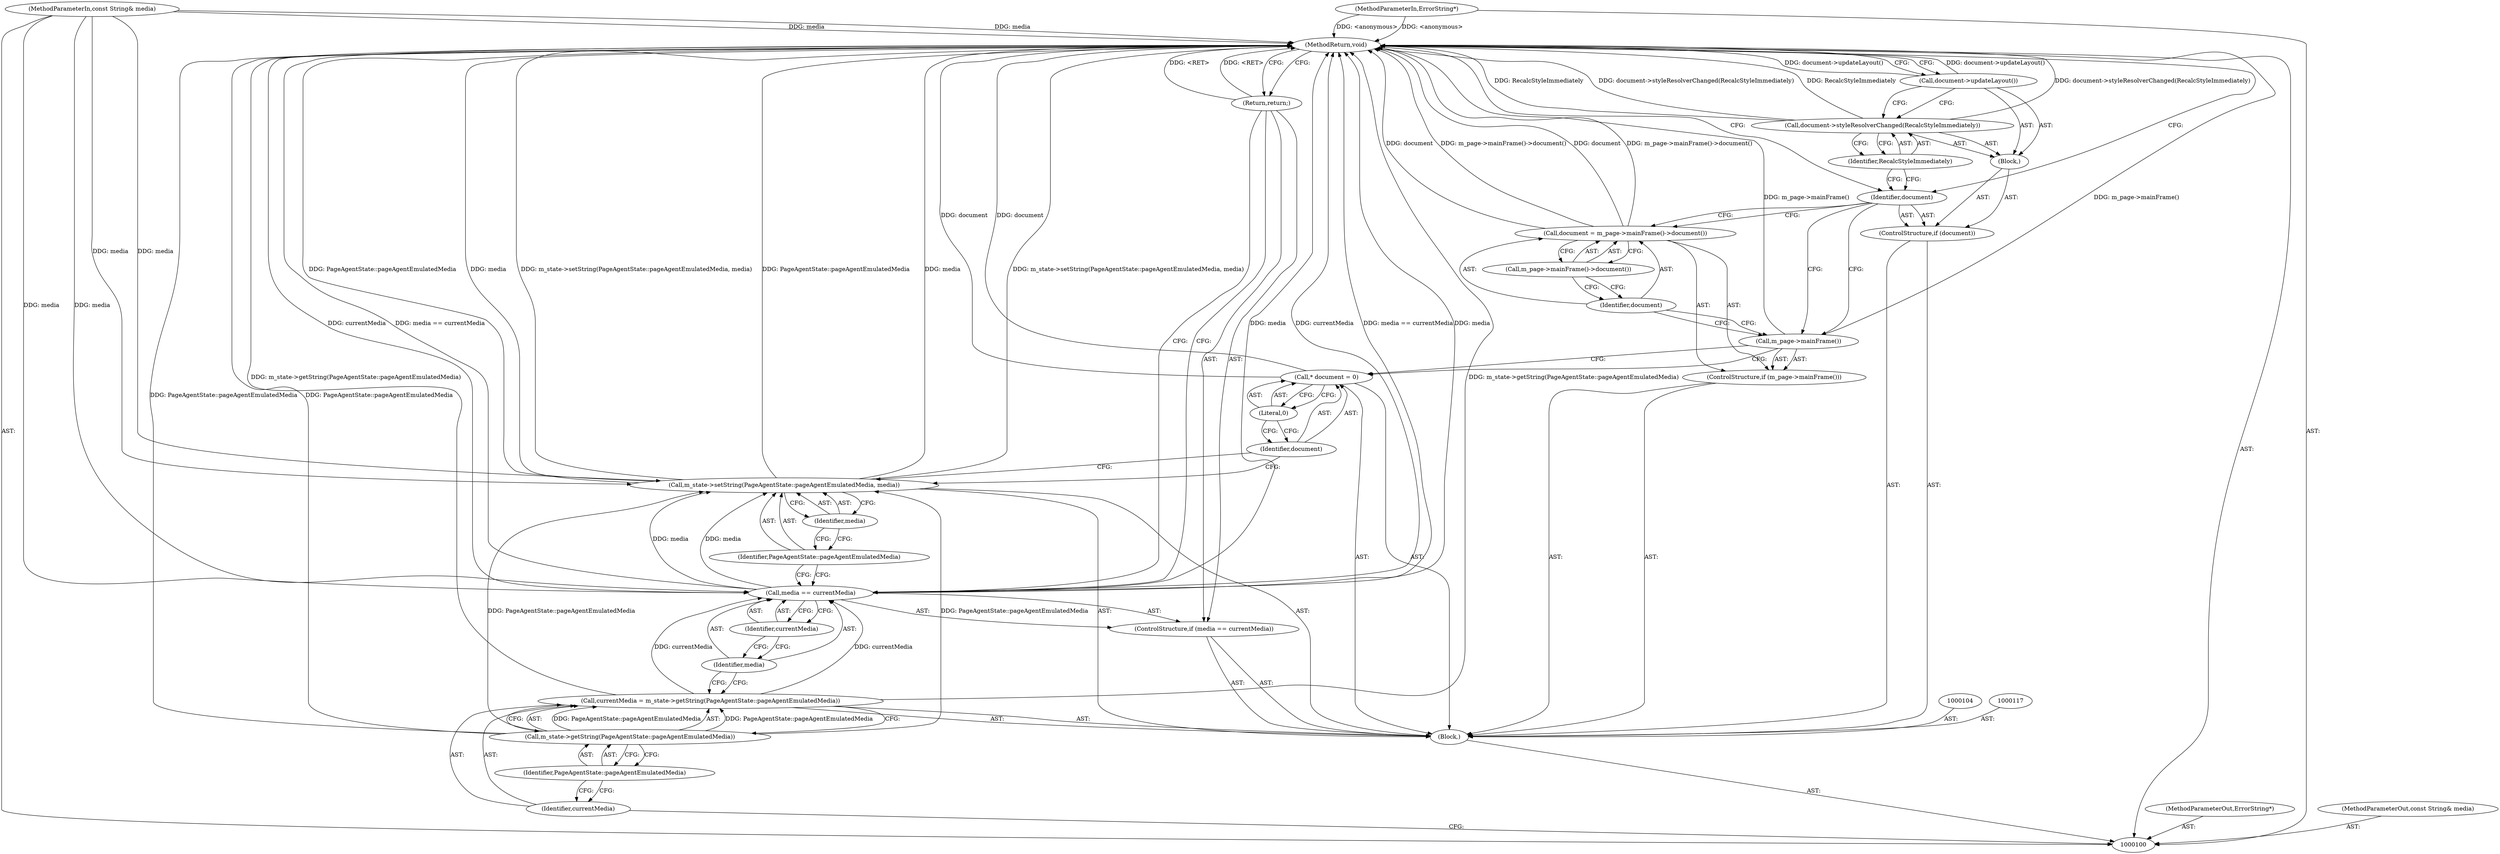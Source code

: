 digraph "0_Chrome_d4cd2b2c0953ad7e9fa988c234eb9361be80fe81_11" {
"1000132" [label="(MethodReturn,void)"];
"1000101" [label="(MethodParameterIn,ErrorString*)"];
"1000173" [label="(MethodParameterOut,ErrorString*)"];
"1000102" [label="(MethodParameterIn,const String& media)"];
"1000174" [label="(MethodParameterOut,const String& media)"];
"1000125" [label="(Call,m_page->mainFrame()->document())"];
"1000123" [label="(Call,document = m_page->mainFrame()->document())"];
"1000124" [label="(Identifier,document)"];
"1000128" [label="(Block,)"];
"1000126" [label="(ControlStructure,if (document))"];
"1000127" [label="(Identifier,document)"];
"1000130" [label="(Identifier,RecalcStyleImmediately)"];
"1000129" [label="(Call,document->styleResolverChanged(RecalcStyleImmediately))"];
"1000131" [label="(Call,document->updateLayout())"];
"1000103" [label="(Block,)"];
"1000105" [label="(Call,currentMedia = m_state->getString(PageAgentState::pageAgentEmulatedMedia))"];
"1000106" [label="(Identifier,currentMedia)"];
"1000107" [label="(Call,m_state->getString(PageAgentState::pageAgentEmulatedMedia))"];
"1000108" [label="(Identifier,PageAgentState::pageAgentEmulatedMedia)"];
"1000112" [label="(Identifier,currentMedia)"];
"1000109" [label="(ControlStructure,if (media == currentMedia))"];
"1000110" [label="(Call,media == currentMedia)"];
"1000111" [label="(Identifier,media)"];
"1000113" [label="(Return,return;)"];
"1000115" [label="(Identifier,PageAgentState::pageAgentEmulatedMedia)"];
"1000114" [label="(Call,m_state->setString(PageAgentState::pageAgentEmulatedMedia, media))"];
"1000116" [label="(Identifier,media)"];
"1000118" [label="(Call,* document = 0)"];
"1000119" [label="(Identifier,document)"];
"1000120" [label="(Literal,0)"];
"1000121" [label="(ControlStructure,if (m_page->mainFrame()))"];
"1000122" [label="(Call,m_page->mainFrame())"];
"1000132" -> "1000100"  [label="AST: "];
"1000132" -> "1000113"  [label="CFG: "];
"1000132" -> "1000131"  [label="CFG: "];
"1000132" -> "1000127"  [label="CFG: "];
"1000129" -> "1000132"  [label="DDG: RecalcStyleImmediately"];
"1000129" -> "1000132"  [label="DDG: document->styleResolverChanged(RecalcStyleImmediately)"];
"1000123" -> "1000132"  [label="DDG: m_page->mainFrame()->document()"];
"1000123" -> "1000132"  [label="DDG: document"];
"1000107" -> "1000132"  [label="DDG: PageAgentState::pageAgentEmulatedMedia"];
"1000105" -> "1000132"  [label="DDG: m_state->getString(PageAgentState::pageAgentEmulatedMedia)"];
"1000114" -> "1000132"  [label="DDG: m_state->setString(PageAgentState::pageAgentEmulatedMedia, media)"];
"1000114" -> "1000132"  [label="DDG: PageAgentState::pageAgentEmulatedMedia"];
"1000114" -> "1000132"  [label="DDG: media"];
"1000122" -> "1000132"  [label="DDG: m_page->mainFrame()"];
"1000118" -> "1000132"  [label="DDG: document"];
"1000102" -> "1000132"  [label="DDG: media"];
"1000110" -> "1000132"  [label="DDG: currentMedia"];
"1000110" -> "1000132"  [label="DDG: media == currentMedia"];
"1000110" -> "1000132"  [label="DDG: media"];
"1000101" -> "1000132"  [label="DDG: <anonymous>"];
"1000131" -> "1000132"  [label="DDG: document->updateLayout()"];
"1000113" -> "1000132"  [label="DDG: <RET>"];
"1000101" -> "1000100"  [label="AST: "];
"1000101" -> "1000132"  [label="DDG: <anonymous>"];
"1000173" -> "1000100"  [label="AST: "];
"1000102" -> "1000100"  [label="AST: "];
"1000102" -> "1000132"  [label="DDG: media"];
"1000102" -> "1000110"  [label="DDG: media"];
"1000102" -> "1000114"  [label="DDG: media"];
"1000174" -> "1000100"  [label="AST: "];
"1000125" -> "1000123"  [label="AST: "];
"1000125" -> "1000124"  [label="CFG: "];
"1000123" -> "1000125"  [label="CFG: "];
"1000123" -> "1000121"  [label="AST: "];
"1000123" -> "1000125"  [label="CFG: "];
"1000124" -> "1000123"  [label="AST: "];
"1000125" -> "1000123"  [label="AST: "];
"1000127" -> "1000123"  [label="CFG: "];
"1000123" -> "1000132"  [label="DDG: m_page->mainFrame()->document()"];
"1000123" -> "1000132"  [label="DDG: document"];
"1000124" -> "1000123"  [label="AST: "];
"1000124" -> "1000122"  [label="CFG: "];
"1000125" -> "1000124"  [label="CFG: "];
"1000128" -> "1000126"  [label="AST: "];
"1000129" -> "1000128"  [label="AST: "];
"1000131" -> "1000128"  [label="AST: "];
"1000126" -> "1000103"  [label="AST: "];
"1000127" -> "1000126"  [label="AST: "];
"1000128" -> "1000126"  [label="AST: "];
"1000127" -> "1000126"  [label="AST: "];
"1000127" -> "1000123"  [label="CFG: "];
"1000127" -> "1000122"  [label="CFG: "];
"1000130" -> "1000127"  [label="CFG: "];
"1000132" -> "1000127"  [label="CFG: "];
"1000130" -> "1000129"  [label="AST: "];
"1000130" -> "1000127"  [label="CFG: "];
"1000129" -> "1000130"  [label="CFG: "];
"1000129" -> "1000128"  [label="AST: "];
"1000129" -> "1000130"  [label="CFG: "];
"1000130" -> "1000129"  [label="AST: "];
"1000131" -> "1000129"  [label="CFG: "];
"1000129" -> "1000132"  [label="DDG: RecalcStyleImmediately"];
"1000129" -> "1000132"  [label="DDG: document->styleResolverChanged(RecalcStyleImmediately)"];
"1000131" -> "1000128"  [label="AST: "];
"1000131" -> "1000129"  [label="CFG: "];
"1000132" -> "1000131"  [label="CFG: "];
"1000131" -> "1000132"  [label="DDG: document->updateLayout()"];
"1000103" -> "1000100"  [label="AST: "];
"1000104" -> "1000103"  [label="AST: "];
"1000105" -> "1000103"  [label="AST: "];
"1000109" -> "1000103"  [label="AST: "];
"1000114" -> "1000103"  [label="AST: "];
"1000117" -> "1000103"  [label="AST: "];
"1000118" -> "1000103"  [label="AST: "];
"1000121" -> "1000103"  [label="AST: "];
"1000126" -> "1000103"  [label="AST: "];
"1000105" -> "1000103"  [label="AST: "];
"1000105" -> "1000107"  [label="CFG: "];
"1000106" -> "1000105"  [label="AST: "];
"1000107" -> "1000105"  [label="AST: "];
"1000111" -> "1000105"  [label="CFG: "];
"1000105" -> "1000132"  [label="DDG: m_state->getString(PageAgentState::pageAgentEmulatedMedia)"];
"1000107" -> "1000105"  [label="DDG: PageAgentState::pageAgentEmulatedMedia"];
"1000105" -> "1000110"  [label="DDG: currentMedia"];
"1000106" -> "1000105"  [label="AST: "];
"1000106" -> "1000100"  [label="CFG: "];
"1000108" -> "1000106"  [label="CFG: "];
"1000107" -> "1000105"  [label="AST: "];
"1000107" -> "1000108"  [label="CFG: "];
"1000108" -> "1000107"  [label="AST: "];
"1000105" -> "1000107"  [label="CFG: "];
"1000107" -> "1000132"  [label="DDG: PageAgentState::pageAgentEmulatedMedia"];
"1000107" -> "1000105"  [label="DDG: PageAgentState::pageAgentEmulatedMedia"];
"1000107" -> "1000114"  [label="DDG: PageAgentState::pageAgentEmulatedMedia"];
"1000108" -> "1000107"  [label="AST: "];
"1000108" -> "1000106"  [label="CFG: "];
"1000107" -> "1000108"  [label="CFG: "];
"1000112" -> "1000110"  [label="AST: "];
"1000112" -> "1000111"  [label="CFG: "];
"1000110" -> "1000112"  [label="CFG: "];
"1000109" -> "1000103"  [label="AST: "];
"1000110" -> "1000109"  [label="AST: "];
"1000113" -> "1000109"  [label="AST: "];
"1000110" -> "1000109"  [label="AST: "];
"1000110" -> "1000112"  [label="CFG: "];
"1000111" -> "1000110"  [label="AST: "];
"1000112" -> "1000110"  [label="AST: "];
"1000113" -> "1000110"  [label="CFG: "];
"1000115" -> "1000110"  [label="CFG: "];
"1000110" -> "1000132"  [label="DDG: currentMedia"];
"1000110" -> "1000132"  [label="DDG: media == currentMedia"];
"1000110" -> "1000132"  [label="DDG: media"];
"1000102" -> "1000110"  [label="DDG: media"];
"1000105" -> "1000110"  [label="DDG: currentMedia"];
"1000110" -> "1000114"  [label="DDG: media"];
"1000111" -> "1000110"  [label="AST: "];
"1000111" -> "1000105"  [label="CFG: "];
"1000112" -> "1000111"  [label="CFG: "];
"1000113" -> "1000109"  [label="AST: "];
"1000113" -> "1000110"  [label="CFG: "];
"1000132" -> "1000113"  [label="CFG: "];
"1000113" -> "1000132"  [label="DDG: <RET>"];
"1000115" -> "1000114"  [label="AST: "];
"1000115" -> "1000110"  [label="CFG: "];
"1000116" -> "1000115"  [label="CFG: "];
"1000114" -> "1000103"  [label="AST: "];
"1000114" -> "1000116"  [label="CFG: "];
"1000115" -> "1000114"  [label="AST: "];
"1000116" -> "1000114"  [label="AST: "];
"1000119" -> "1000114"  [label="CFG: "];
"1000114" -> "1000132"  [label="DDG: m_state->setString(PageAgentState::pageAgentEmulatedMedia, media)"];
"1000114" -> "1000132"  [label="DDG: PageAgentState::pageAgentEmulatedMedia"];
"1000114" -> "1000132"  [label="DDG: media"];
"1000107" -> "1000114"  [label="DDG: PageAgentState::pageAgentEmulatedMedia"];
"1000110" -> "1000114"  [label="DDG: media"];
"1000102" -> "1000114"  [label="DDG: media"];
"1000116" -> "1000114"  [label="AST: "];
"1000116" -> "1000115"  [label="CFG: "];
"1000114" -> "1000116"  [label="CFG: "];
"1000118" -> "1000103"  [label="AST: "];
"1000118" -> "1000120"  [label="CFG: "];
"1000119" -> "1000118"  [label="AST: "];
"1000120" -> "1000118"  [label="AST: "];
"1000122" -> "1000118"  [label="CFG: "];
"1000118" -> "1000132"  [label="DDG: document"];
"1000119" -> "1000118"  [label="AST: "];
"1000119" -> "1000114"  [label="CFG: "];
"1000120" -> "1000119"  [label="CFG: "];
"1000120" -> "1000118"  [label="AST: "];
"1000120" -> "1000119"  [label="CFG: "];
"1000118" -> "1000120"  [label="CFG: "];
"1000121" -> "1000103"  [label="AST: "];
"1000122" -> "1000121"  [label="AST: "];
"1000123" -> "1000121"  [label="AST: "];
"1000122" -> "1000121"  [label="AST: "];
"1000122" -> "1000118"  [label="CFG: "];
"1000124" -> "1000122"  [label="CFG: "];
"1000127" -> "1000122"  [label="CFG: "];
"1000122" -> "1000132"  [label="DDG: m_page->mainFrame()"];
}
